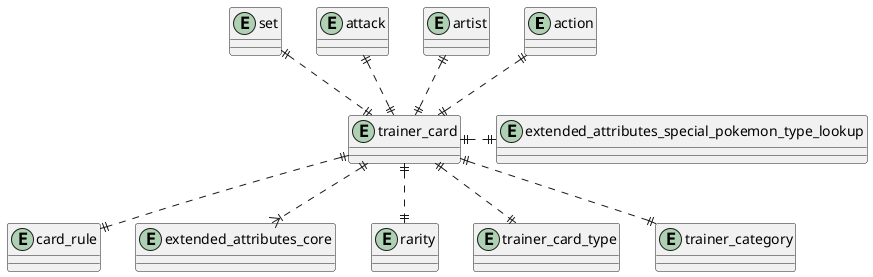 @startuml trainer-card-relationships

entity "action" as action {}
entity "artist" as artist {}
entity "attack" as attack {}
entity "card_rule" as card_rule {}
entity "extended_attributes_core" as extended_attributes_core {}
entity "extended_attributes_special_pokemon_type_lookup" as extended_attributes_special_pokemon_type_lookup {}
entity "rarity" as rarity {}
entity "set" as set {}
entity "trainer_card" as trainer_card {}
entity "trainer_card_type" as trainer_card_type {}
entity "trainer_category" as trainer_category {}

trainer_card ||..up|| action
trainer_card ||..up|| artist
trainer_card ||..up|| attack
trainer_card ||..|{ extended_attributes_core
trainer_card ||..right|| extended_attributes_special_pokemon_type_lookup
trainer_card ||..|| rarity
trainer_card ||..up|| set
trainer_card ||..|| trainer_card_type
trainer_card ||..|| trainer_category
trainer_card ||..|| card_rule

@enduml
